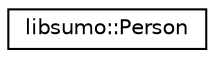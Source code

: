 digraph "Graphical Class Hierarchy"
{
  edge [fontname="Helvetica",fontsize="10",labelfontname="Helvetica",labelfontsize="10"];
  node [fontname="Helvetica",fontsize="10",shape=record];
  rankdir="LR";
  Node0 [label="libsumo::Person",height=0.2,width=0.4,color="black", fillcolor="white", style="filled",URL="$dd/d54/classlibsumo_1_1_person.html"];
}
